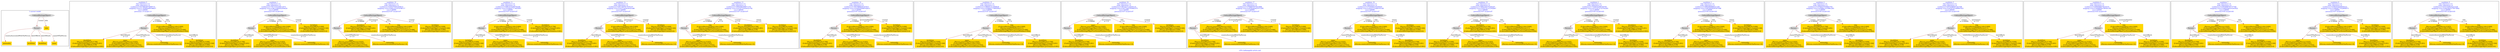digraph n0 {
fontcolor="blue"
remincross="true"
label="s18-s-indianapolis-artists.xml"
subgraph cluster_0 {
label="1-correct model"
n2[style="filled",color="white",fillcolor="lightgray",label="CulturalHeritageObject1"];
n3[style="filled",color="white",fillcolor="lightgray",label="Person1"];
n4[shape="plaintext",style="filled",fillcolor="gold",label="title"];
n5[shape="plaintext",style="filled",fillcolor="gold",label="nationality"];
n6[shape="plaintext",style="filled",fillcolor="gold",label="birthDate"];
n7[shape="plaintext",style="filled",fillcolor="gold",label="deathDate"];
n8[shape="plaintext",style="filled",fillcolor="gold",label="name"];
}
subgraph cluster_1 {
label="candidate 0\nlink coherence:1.0\nnode coherence:1.0\nconfidence:0.8179834975899715\nmapping score:0.705994499196657\ncost:5.99999\n-precision:1.0-recall:1.0"
n10[style="filled",color="white",fillcolor="lightgray",label="CulturalHeritageObject1"];
n11[style="filled",color="white",fillcolor="lightgray",label="Person1"];
n12[shape="plaintext",style="filled",fillcolor="gold",label="title\n[CulturalHeritageObject,title,0.849]\n[Person,nameOfThePerson,0.1]\n[CulturalHeritageObject,provenance,0.046]\n[CulturalHeritageObject,accessionNumber,0.004]"];
n13[shape="plaintext",style="filled",fillcolor="gold",label="deathDate\n[Person,dateOfDeath,0.708]\n[CulturalHeritageObject,created,0.201]\n[Person,dateOfBirth,0.09]\n[CulturalHeritageObject,provenance,0.001]"];
n14[shape="plaintext",style="filled",fillcolor="gold",label="name\n[Person,nameOfThePerson,0.925]\n[CulturalHeritageObject,title,0.041]\n[CulturalHeritageObject,provenance,0.032]\n[CulturalHeritageObject,accessionNumber,0.001]"];
n15[shape="plaintext",style="filled",fillcolor="gold",label="nationality\n[Person,countryAssociatedWithThePerson,1.0]"];
n16[shape="plaintext",style="filled",fillcolor="gold",label="birthDate\n[Person,dateOfBirth,0.608]\n[CulturalHeritageObject,created,0.326]\n[Person,dateOfDeath,0.066]\n[CulturalHeritageObject,extent,0.0]"];
}
subgraph cluster_2 {
label="candidate 1\nlink coherence:1.0\nnode coherence:1.0\nconfidence:0.7617153326612073\nmapping score:0.6872384442204024\ncost:5.99999\n-precision:0.83-recall:0.83"
n18[style="filled",color="white",fillcolor="lightgray",label="CulturalHeritageObject1"];
n19[style="filled",color="white",fillcolor="lightgray",label="Person1"];
n20[shape="plaintext",style="filled",fillcolor="gold",label="title\n[CulturalHeritageObject,title,0.849]\n[Person,nameOfThePerson,0.1]\n[CulturalHeritageObject,provenance,0.046]\n[CulturalHeritageObject,accessionNumber,0.004]"];
n21[shape="plaintext",style="filled",fillcolor="gold",label="deathDate\n[Person,dateOfDeath,0.708]\n[CulturalHeritageObject,created,0.201]\n[Person,dateOfBirth,0.09]\n[CulturalHeritageObject,provenance,0.001]"];
n22[shape="plaintext",style="filled",fillcolor="gold",label="birthDate\n[Person,dateOfBirth,0.608]\n[CulturalHeritageObject,created,0.326]\n[Person,dateOfDeath,0.066]\n[CulturalHeritageObject,extent,0.0]"];
n23[shape="plaintext",style="filled",fillcolor="gold",label="name\n[Person,nameOfThePerson,0.925]\n[CulturalHeritageObject,title,0.041]\n[CulturalHeritageObject,provenance,0.032]\n[CulturalHeritageObject,accessionNumber,0.001]"];
n24[shape="plaintext",style="filled",fillcolor="gold",label="nationality\n[Person,countryAssociatedWithThePerson,1.0]"];
}
subgraph cluster_3 {
label="candidate 10\nlink coherence:1.0\nnode coherence:1.0\nconfidence:0.620375591059615\nmapping score:0.6401251970198717\ncost:5.99999\n-precision:0.67-recall:0.67"
n26[style="filled",color="white",fillcolor="lightgray",label="CulturalHeritageObject1"];
n27[style="filled",color="white",fillcolor="lightgray",label="Person1"];
n28[shape="plaintext",style="filled",fillcolor="gold",label="deathDate\n[Person,dateOfDeath,0.708]\n[CulturalHeritageObject,created,0.201]\n[Person,dateOfBirth,0.09]\n[CulturalHeritageObject,provenance,0.001]"];
n29[shape="plaintext",style="filled",fillcolor="gold",label="title\n[CulturalHeritageObject,title,0.849]\n[Person,nameOfThePerson,0.1]\n[CulturalHeritageObject,provenance,0.046]\n[CulturalHeritageObject,accessionNumber,0.004]"];
n30[shape="plaintext",style="filled",fillcolor="gold",label="birthDate\n[Person,dateOfBirth,0.608]\n[CulturalHeritageObject,created,0.326]\n[Person,dateOfDeath,0.066]\n[CulturalHeritageObject,extent,0.0]"];
n31[shape="plaintext",style="filled",fillcolor="gold",label="name\n[Person,nameOfThePerson,0.925]\n[CulturalHeritageObject,title,0.041]\n[CulturalHeritageObject,provenance,0.032]\n[CulturalHeritageObject,accessionNumber,0.001]"];
n32[shape="plaintext",style="filled",fillcolor="gold",label="nationality\n[Person,countryAssociatedWithThePerson,1.0]"];
}
subgraph cluster_4 {
label="candidate 11\nlink coherence:1.0\nnode coherence:1.0\nconfidence:0.6081415208750208\nmapping score:0.636047173625007\ncost:5.99999\n-precision:0.67-recall:0.67"
n34[style="filled",color="white",fillcolor="lightgray",label="CulturalHeritageObject1"];
n35[style="filled",color="white",fillcolor="lightgray",label="Person1"];
n36[shape="plaintext",style="filled",fillcolor="gold",label="title\n[CulturalHeritageObject,title,0.849]\n[Person,nameOfThePerson,0.1]\n[CulturalHeritageObject,provenance,0.046]\n[CulturalHeritageObject,accessionNumber,0.004]"];
n37[shape="plaintext",style="filled",fillcolor="gold",label="birthDate\n[Person,dateOfBirth,0.608]\n[CulturalHeritageObject,created,0.326]\n[Person,dateOfDeath,0.066]\n[CulturalHeritageObject,extent,0.0]"];
n38[shape="plaintext",style="filled",fillcolor="gold",label="deathDate\n[Person,dateOfDeath,0.708]\n[CulturalHeritageObject,created,0.201]\n[Person,dateOfBirth,0.09]\n[CulturalHeritageObject,provenance,0.001]"];
n39[shape="plaintext",style="filled",fillcolor="gold",label="name\n[Person,nameOfThePerson,0.925]\n[CulturalHeritageObject,title,0.041]\n[CulturalHeritageObject,provenance,0.032]\n[CulturalHeritageObject,accessionNumber,0.001]"];
n40[shape="plaintext",style="filled",fillcolor="gold",label="nationality\n[Person,countryAssociatedWithThePerson,1.0]"];
}
subgraph cluster_5 {
label="candidate 12\nlink coherence:1.0\nnode coherence:1.0\nconfidence:0.6011607917976157\nmapping score:0.6337202639325386\ncost:5.99999\n-precision:0.67-recall:0.67"
n42[style="filled",color="white",fillcolor="lightgray",label="CulturalHeritageObject1"];
n43[style="filled",color="white",fillcolor="lightgray",label="Person1"];
n44[shape="plaintext",style="filled",fillcolor="gold",label="title\n[CulturalHeritageObject,title,0.849]\n[Person,nameOfThePerson,0.1]\n[CulturalHeritageObject,provenance,0.046]\n[CulturalHeritageObject,accessionNumber,0.004]"];
n45[shape="plaintext",style="filled",fillcolor="gold",label="deathDate\n[Person,dateOfDeath,0.708]\n[CulturalHeritageObject,created,0.201]\n[Person,dateOfBirth,0.09]\n[CulturalHeritageObject,provenance,0.001]"];
n46[shape="plaintext",style="filled",fillcolor="gold",label="birthDate\n[Person,dateOfBirth,0.608]\n[CulturalHeritageObject,created,0.326]\n[Person,dateOfDeath,0.066]\n[CulturalHeritageObject,extent,0.0]"];
n47[shape="plaintext",style="filled",fillcolor="gold",label="name\n[Person,nameOfThePerson,0.925]\n[CulturalHeritageObject,title,0.041]\n[CulturalHeritageObject,provenance,0.032]\n[CulturalHeritageObject,accessionNumber,0.001]"];
n48[shape="plaintext",style="filled",fillcolor="gold",label="nationality\n[Person,countryAssociatedWithThePerson,1.0]"];
}
subgraph cluster_6 {
label="candidate 13\nlink coherence:1.0\nnode coherence:1.0\nconfidence:0.5950266308971374\nmapping score:0.6316755436323792\ncost:5.99999\n-precision:0.67-recall:0.67"
n50[style="filled",color="white",fillcolor="lightgray",label="CulturalHeritageObject1"];
n51[style="filled",color="white",fillcolor="lightgray",label="Person1"];
n52[shape="plaintext",style="filled",fillcolor="gold",label="title\n[CulturalHeritageObject,title,0.849]\n[Person,nameOfThePerson,0.1]\n[CulturalHeritageObject,provenance,0.046]\n[CulturalHeritageObject,accessionNumber,0.004]"];
n53[shape="plaintext",style="filled",fillcolor="gold",label="deathDate\n[Person,dateOfDeath,0.708]\n[CulturalHeritageObject,created,0.201]\n[Person,dateOfBirth,0.09]\n[CulturalHeritageObject,provenance,0.001]"];
n54[shape="plaintext",style="filled",fillcolor="gold",label="name\n[Person,nameOfThePerson,0.925]\n[CulturalHeritageObject,title,0.041]\n[CulturalHeritageObject,provenance,0.032]\n[CulturalHeritageObject,accessionNumber,0.001]"];
n55[shape="plaintext",style="filled",fillcolor="gold",label="birthDate\n[Person,dateOfBirth,0.608]\n[CulturalHeritageObject,created,0.326]\n[Person,dateOfDeath,0.066]\n[CulturalHeritageObject,extent,0.0]"];
n56[shape="plaintext",style="filled",fillcolor="gold",label="nationality\n[Person,countryAssociatedWithThePerson,1.0]"];
}
subgraph cluster_7 {
label="candidate 14\nlink coherence:1.0\nnode coherence:1.0\nconfidence:0.5927886826347833\nmapping score:0.6309295608782611\ncost:5.99999\n-precision:0.67-recall:0.67"
n58[style="filled",color="white",fillcolor="lightgray",label="CulturalHeritageObject1"];
n59[style="filled",color="white",fillcolor="lightgray",label="Person1"];
n60[shape="plaintext",style="filled",fillcolor="gold",label="title\n[CulturalHeritageObject,title,0.849]\n[Person,nameOfThePerson,0.1]\n[CulturalHeritageObject,provenance,0.046]\n[CulturalHeritageObject,accessionNumber,0.004]"];
n61[shape="plaintext",style="filled",fillcolor="gold",label="deathDate\n[Person,dateOfDeath,0.708]\n[CulturalHeritageObject,created,0.201]\n[Person,dateOfBirth,0.09]\n[CulturalHeritageObject,provenance,0.001]"];
n62[shape="plaintext",style="filled",fillcolor="gold",label="birthDate\n[Person,dateOfBirth,0.608]\n[CulturalHeritageObject,created,0.326]\n[Person,dateOfDeath,0.066]\n[CulturalHeritageObject,extent,0.0]"];
n63[shape="plaintext",style="filled",fillcolor="gold",label="name\n[Person,nameOfThePerson,0.925]\n[CulturalHeritageObject,title,0.041]\n[CulturalHeritageObject,provenance,0.032]\n[CulturalHeritageObject,accessionNumber,0.001]"];
n64[shape="plaintext",style="filled",fillcolor="gold",label="nationality\n[Person,countryAssociatedWithThePerson,1.0]"];
}
subgraph cluster_8 {
label="candidate 15\nlink coherence:1.0\nnode coherence:1.0\nconfidence:0.586051311808828\nmapping score:0.6286837706029427\ncost:5.99999\n-precision:0.67-recall:0.67"
n66[style="filled",color="white",fillcolor="lightgray",label="CulturalHeritageObject1"];
n67[style="filled",color="white",fillcolor="lightgray",label="Person1"];
n68[shape="plaintext",style="filled",fillcolor="gold",label="title\n[CulturalHeritageObject,title,0.849]\n[Person,nameOfThePerson,0.1]\n[CulturalHeritageObject,provenance,0.046]\n[CulturalHeritageObject,accessionNumber,0.004]"];
n69[shape="plaintext",style="filled",fillcolor="gold",label="birthDate\n[Person,dateOfBirth,0.608]\n[CulturalHeritageObject,created,0.326]\n[Person,dateOfDeath,0.066]\n[CulturalHeritageObject,extent,0.0]"];
n70[shape="plaintext",style="filled",fillcolor="gold",label="name\n[Person,nameOfThePerson,0.925]\n[CulturalHeritageObject,title,0.041]\n[CulturalHeritageObject,provenance,0.032]\n[CulturalHeritageObject,accessionNumber,0.001]"];
n71[shape="plaintext",style="filled",fillcolor="gold",label="nationality\n[Person,countryAssociatedWithThePerson,1.0]"];
n72[shape="plaintext",style="filled",fillcolor="gold",label="deathDate\n[Person,dateOfDeath,0.708]\n[CulturalHeritageObject,created,0.201]\n[Person,dateOfBirth,0.09]\n[CulturalHeritageObject,provenance,0.001]"];
}
subgraph cluster_9 {
label="candidate 16\nlink coherence:1.0\nnode coherence:1.0\nconfidence:0.5831017116450125\nmapping score:0.6277005705483375\ncost:5.99999\n-precision:0.67-recall:0.67"
n74[style="filled",color="white",fillcolor="lightgray",label="CulturalHeritageObject1"];
n75[style="filled",color="white",fillcolor="lightgray",label="Person1"];
n76[shape="plaintext",style="filled",fillcolor="gold",label="name\n[Person,nameOfThePerson,0.925]\n[CulturalHeritageObject,title,0.041]\n[CulturalHeritageObject,provenance,0.032]\n[CulturalHeritageObject,accessionNumber,0.001]"];
n77[shape="plaintext",style="filled",fillcolor="gold",label="title\n[CulturalHeritageObject,title,0.849]\n[Person,nameOfThePerson,0.1]\n[CulturalHeritageObject,provenance,0.046]\n[CulturalHeritageObject,accessionNumber,0.004]"];
n78[shape="plaintext",style="filled",fillcolor="gold",label="deathDate\n[Person,dateOfDeath,0.708]\n[CulturalHeritageObject,created,0.201]\n[Person,dateOfBirth,0.09]\n[CulturalHeritageObject,provenance,0.001]"];
n79[shape="plaintext",style="filled",fillcolor="gold",label="birthDate\n[Person,dateOfBirth,0.608]\n[CulturalHeritageObject,created,0.326]\n[Person,dateOfDeath,0.066]\n[CulturalHeritageObject,extent,0.0]"];
n80[shape="plaintext",style="filled",fillcolor="gold",label="nationality\n[Person,countryAssociatedWithThePerson,1.0]"];
}
subgraph cluster_10 {
label="candidate 17\nlink coherence:1.0\nnode coherence:1.0\nconfidence:0.5768847875933886\nmapping score:0.6256282625311295\ncost:5.99999\n-precision:0.67-recall:0.67"
n82[style="filled",color="white",fillcolor="lightgray",label="CulturalHeritageObject1"];
n83[style="filled",color="white",fillcolor="lightgray",label="Person1"];
n84[shape="plaintext",style="filled",fillcolor="gold",label="name\n[Person,nameOfThePerson,0.925]\n[CulturalHeritageObject,title,0.041]\n[CulturalHeritageObject,provenance,0.032]\n[CulturalHeritageObject,accessionNumber,0.001]"];
n85[shape="plaintext",style="filled",fillcolor="gold",label="title\n[CulturalHeritageObject,title,0.849]\n[Person,nameOfThePerson,0.1]\n[CulturalHeritageObject,provenance,0.046]\n[CulturalHeritageObject,accessionNumber,0.004]"];
n86[shape="plaintext",style="filled",fillcolor="gold",label="deathDate\n[Person,dateOfDeath,0.708]\n[CulturalHeritageObject,created,0.201]\n[Person,dateOfBirth,0.09]\n[CulturalHeritageObject,provenance,0.001]"];
n87[shape="plaintext",style="filled",fillcolor="gold",label="birthDate\n[Person,dateOfBirth,0.608]\n[CulturalHeritageObject,created,0.326]\n[Person,dateOfDeath,0.066]\n[CulturalHeritageObject,extent,0.0]"];
n88[shape="plaintext",style="filled",fillcolor="gold",label="nationality\n[Person,countryAssociatedWithThePerson,1.0]"];
}
subgraph cluster_11 {
label="candidate 18\nlink coherence:1.0\nnode coherence:1.0\nconfidence:0.5729364218309445\nmapping score:0.6243121406103148\ncost:5.99999\n-precision:0.67-recall:0.67"
n90[style="filled",color="white",fillcolor="lightgray",label="CulturalHeritageObject1"];
n91[style="filled",color="white",fillcolor="lightgray",label="Person1"];
n92[shape="plaintext",style="filled",fillcolor="gold",label="title\n[CulturalHeritageObject,title,0.849]\n[Person,nameOfThePerson,0.1]\n[CulturalHeritageObject,provenance,0.046]\n[CulturalHeritageObject,accessionNumber,0.004]"];
n93[shape="plaintext",style="filled",fillcolor="gold",label="name\n[Person,nameOfThePerson,0.925]\n[CulturalHeritageObject,title,0.041]\n[CulturalHeritageObject,provenance,0.032]\n[CulturalHeritageObject,accessionNumber,0.001]"];
n94[shape="plaintext",style="filled",fillcolor="gold",label="birthDate\n[Person,dateOfBirth,0.608]\n[CulturalHeritageObject,created,0.326]\n[Person,dateOfDeath,0.066]\n[CulturalHeritageObject,extent,0.0]"];
n95[shape="plaintext",style="filled",fillcolor="gold",label="nationality\n[Person,countryAssociatedWithThePerson,1.0]"];
n96[shape="plaintext",style="filled",fillcolor="gold",label="deathDate\n[Person,dateOfDeath,0.708]\n[CulturalHeritageObject,created,0.201]\n[Person,dateOfBirth,0.09]\n[CulturalHeritageObject,provenance,0.001]"];
}
subgraph cluster_12 {
label="candidate 19\nlink coherence:1.0\nnode coherence:1.0\nconfidence:0.5682236370284207\nmapping score:0.622741212342807\ncost:5.99999\n-precision:0.67-recall:0.67"
n98[style="filled",color="white",fillcolor="lightgray",label="CulturalHeritageObject1"];
n99[style="filled",color="white",fillcolor="lightgray",label="Person1"];
n100[shape="plaintext",style="filled",fillcolor="gold",label="deathDate\n[Person,dateOfDeath,0.708]\n[CulturalHeritageObject,created,0.201]\n[Person,dateOfBirth,0.09]\n[CulturalHeritageObject,provenance,0.001]"];
n101[shape="plaintext",style="filled",fillcolor="gold",label="title\n[CulturalHeritageObject,title,0.849]\n[Person,nameOfThePerson,0.1]\n[CulturalHeritageObject,provenance,0.046]\n[CulturalHeritageObject,accessionNumber,0.004]"];
n102[shape="plaintext",style="filled",fillcolor="gold",label="birthDate\n[Person,dateOfBirth,0.608]\n[CulturalHeritageObject,created,0.326]\n[Person,dateOfDeath,0.066]\n[CulturalHeritageObject,extent,0.0]"];
n103[shape="plaintext",style="filled",fillcolor="gold",label="name\n[Person,nameOfThePerson,0.925]\n[CulturalHeritageObject,title,0.041]\n[CulturalHeritageObject,provenance,0.032]\n[CulturalHeritageObject,accessionNumber,0.001]"];
n104[shape="plaintext",style="filled",fillcolor="gold",label="nationality\n[Person,countryAssociatedWithThePerson,1.0]"];
}
subgraph cluster_13 {
label="candidate 2\nlink coherence:1.0\nnode coherence:1.0\nconfidence:0.7165616398349794\nmapping score:0.6721872132783265\ncost:5.99999\n-precision:0.83-recall:0.83"
n106[style="filled",color="white",fillcolor="lightgray",label="CulturalHeritageObject1"];
n107[style="filled",color="white",fillcolor="lightgray",label="Person1"];
n108[shape="plaintext",style="filled",fillcolor="gold",label="title\n[CulturalHeritageObject,title,0.849]\n[Person,nameOfThePerson,0.1]\n[CulturalHeritageObject,provenance,0.046]\n[CulturalHeritageObject,accessionNumber,0.004]"];
n109[shape="plaintext",style="filled",fillcolor="gold",label="deathDate\n[Person,dateOfDeath,0.708]\n[CulturalHeritageObject,created,0.201]\n[Person,dateOfBirth,0.09]\n[CulturalHeritageObject,provenance,0.001]"];
n110[shape="plaintext",style="filled",fillcolor="gold",label="name\n[Person,nameOfThePerson,0.925]\n[CulturalHeritageObject,title,0.041]\n[CulturalHeritageObject,provenance,0.032]\n[CulturalHeritageObject,accessionNumber,0.001]"];
n111[shape="plaintext",style="filled",fillcolor="gold",label="nationality\n[Person,countryAssociatedWithThePerson,1.0]"];
n112[shape="plaintext",style="filled",fillcolor="gold",label="birthDate\n[Person,dateOfBirth,0.608]\n[CulturalHeritageObject,created,0.326]\n[Person,dateOfDeath,0.066]\n[CulturalHeritageObject,extent,0.0]"];
}
subgraph cluster_14 {
label="candidate 3\nlink coherence:1.0\nnode coherence:1.0\nconfidence:0.6964484886521294\nmapping score:0.6654828295507098\ncost:5.99999\n-precision:0.83-recall:0.83"
n114[style="filled",color="white",fillcolor="lightgray",label="CulturalHeritageObject1"];
n115[style="filled",color="white",fillcolor="lightgray",label="Person1"];
n116[shape="plaintext",style="filled",fillcolor="gold",label="title\n[CulturalHeritageObject,title,0.849]\n[Person,nameOfThePerson,0.1]\n[CulturalHeritageObject,provenance,0.046]\n[CulturalHeritageObject,accessionNumber,0.004]"];
n117[shape="plaintext",style="filled",fillcolor="gold",label="deathDate\n[Person,dateOfDeath,0.708]\n[CulturalHeritageObject,created,0.201]\n[Person,dateOfBirth,0.09]\n[CulturalHeritageObject,provenance,0.001]"];
n118[shape="plaintext",style="filled",fillcolor="gold",label="name\n[Person,nameOfThePerson,0.925]\n[CulturalHeritageObject,title,0.041]\n[CulturalHeritageObject,provenance,0.032]\n[CulturalHeritageObject,accessionNumber,0.001]"];
n119[shape="plaintext",style="filled",fillcolor="gold",label="birthDate\n[Person,dateOfBirth,0.608]\n[CulturalHeritageObject,created,0.326]\n[Person,dateOfDeath,0.066]\n[CulturalHeritageObject,extent,0.0]"];
n120[shape="plaintext",style="filled",fillcolor="gold",label="nationality\n[Person,countryAssociatedWithThePerson,1.0]"];
}
subgraph cluster_15 {
label="candidate 4\nlink coherence:1.0\nnode coherence:1.0\nconfidence:0.6766437559883792\nmapping score:0.6588812519961265\ncost:5.99999\n-precision:0.83-recall:0.83"
n122[style="filled",color="white",fillcolor="lightgray",label="CulturalHeritageObject1"];
n123[style="filled",color="white",fillcolor="lightgray",label="Person1"];
n124[shape="plaintext",style="filled",fillcolor="gold",label="deathDate\n[Person,dateOfDeath,0.708]\n[CulturalHeritageObject,created,0.201]\n[Person,dateOfBirth,0.09]\n[CulturalHeritageObject,provenance,0.001]"];
n125[shape="plaintext",style="filled",fillcolor="gold",label="title\n[CulturalHeritageObject,title,0.849]\n[Person,nameOfThePerson,0.1]\n[CulturalHeritageObject,provenance,0.046]\n[CulturalHeritageObject,accessionNumber,0.004]"];
n126[shape="plaintext",style="filled",fillcolor="gold",label="name\n[Person,nameOfThePerson,0.925]\n[CulturalHeritageObject,title,0.041]\n[CulturalHeritageObject,provenance,0.032]\n[CulturalHeritageObject,accessionNumber,0.001]"];
n127[shape="plaintext",style="filled",fillcolor="gold",label="nationality\n[Person,countryAssociatedWithThePerson,1.0]"];
n128[shape="plaintext",style="filled",fillcolor="gold",label="birthDate\n[Person,dateOfBirth,0.608]\n[CulturalHeritageObject,created,0.326]\n[Person,dateOfDeath,0.066]\n[CulturalHeritageObject,extent,0.0]"];
}
subgraph cluster_16 {
label="candidate 5\nlink coherence:1.0\nnode coherence:1.0\nconfidence:0.6574289567263799\nmapping score:0.6524763189087933\ncost:5.99999\n-precision:0.83-recall:0.83"
n130[style="filled",color="white",fillcolor="lightgray",label="CulturalHeritageObject1"];
n131[style="filled",color="white",fillcolor="lightgray",label="Person1"];
n132[shape="plaintext",style="filled",fillcolor="gold",label="title\n[CulturalHeritageObject,title,0.849]\n[Person,nameOfThePerson,0.1]\n[CulturalHeritageObject,provenance,0.046]\n[CulturalHeritageObject,accessionNumber,0.004]"];
n133[shape="plaintext",style="filled",fillcolor="gold",label="deathDate\n[Person,dateOfDeath,0.708]\n[CulturalHeritageObject,created,0.201]\n[Person,dateOfBirth,0.09]\n[CulturalHeritageObject,provenance,0.001]"];
n134[shape="plaintext",style="filled",fillcolor="gold",label="name\n[Person,nameOfThePerson,0.925]\n[CulturalHeritageObject,title,0.041]\n[CulturalHeritageObject,provenance,0.032]\n[CulturalHeritageObject,accessionNumber,0.001]"];
n135[shape="plaintext",style="filled",fillcolor="gold",label="nationality\n[Person,countryAssociatedWithThePerson,1.0]"];
n136[shape="plaintext",style="filled",fillcolor="gold",label="birthDate\n[Person,dateOfBirth,0.608]\n[CulturalHeritageObject,created,0.326]\n[Person,dateOfDeath,0.066]\n[CulturalHeritageObject,extent,0.0]"];
}
subgraph cluster_17 {
label="candidate 6\nlink coherence:1.0\nnode coherence:1.0\nconfidence:0.6490568475635474\nmapping score:0.6496856158545158\ncost:5.99999\n-precision:0.83-recall:0.83"
n138[style="filled",color="white",fillcolor="lightgray",label="CulturalHeritageObject1"];
n139[style="filled",color="white",fillcolor="lightgray",label="Person1"];
n140[shape="plaintext",style="filled",fillcolor="gold",label="title\n[CulturalHeritageObject,title,0.849]\n[Person,nameOfThePerson,0.1]\n[CulturalHeritageObject,provenance,0.046]\n[CulturalHeritageObject,accessionNumber,0.004]"];
n141[shape="plaintext",style="filled",fillcolor="gold",label="deathDate\n[Person,dateOfDeath,0.708]\n[CulturalHeritageObject,created,0.201]\n[Person,dateOfBirth,0.09]\n[CulturalHeritageObject,provenance,0.001]"];
n142[shape="plaintext",style="filled",fillcolor="gold",label="name\n[Person,nameOfThePerson,0.925]\n[CulturalHeritageObject,title,0.041]\n[CulturalHeritageObject,provenance,0.032]\n[CulturalHeritageObject,accessionNumber,0.001]"];
n143[shape="plaintext",style="filled",fillcolor="gold",label="nationality\n[Person,countryAssociatedWithThePerson,1.0]"];
n144[shape="plaintext",style="filled",fillcolor="gold",label="birthDate\n[Person,dateOfBirth,0.608]\n[CulturalHeritageObject,created,0.326]\n[Person,dateOfDeath,0.066]\n[CulturalHeritageObject,extent,0.0]"];
}
subgraph cluster_18 {
label="candidate 7\nlink coherence:1.0\nnode coherence:1.0\nconfidence:0.6393698765737766\nmapping score:0.6464566255245922\ncost:5.99999\n-precision:0.83-recall:0.83"
n146[style="filled",color="white",fillcolor="lightgray",label="CulturalHeritageObject1"];
n147[style="filled",color="white",fillcolor="lightgray",label="Person1"];
n148[shape="plaintext",style="filled",fillcolor="gold",label="name\n[Person,nameOfThePerson,0.925]\n[CulturalHeritageObject,title,0.041]\n[CulturalHeritageObject,provenance,0.032]\n[CulturalHeritageObject,accessionNumber,0.001]"];
n149[shape="plaintext",style="filled",fillcolor="gold",label="title\n[CulturalHeritageObject,title,0.849]\n[Person,nameOfThePerson,0.1]\n[CulturalHeritageObject,provenance,0.046]\n[CulturalHeritageObject,accessionNumber,0.004]"];
n150[shape="plaintext",style="filled",fillcolor="gold",label="deathDate\n[Person,dateOfDeath,0.708]\n[CulturalHeritageObject,created,0.201]\n[Person,dateOfBirth,0.09]\n[CulturalHeritageObject,provenance,0.001]"];
n151[shape="plaintext",style="filled",fillcolor="gold",label="nationality\n[Person,countryAssociatedWithThePerson,1.0]"];
n152[shape="plaintext",style="filled",fillcolor="gold",label="birthDate\n[Person,dateOfBirth,0.608]\n[CulturalHeritageObject,created,0.326]\n[Person,dateOfDeath,0.066]\n[CulturalHeritageObject,extent,0.0]"];
}
subgraph cluster_19 {
label="candidate 8\nlink coherence:1.0\nnode coherence:1.0\nconfidence:0.6382032658400222\nmapping score:0.6460677552800075\ncost:5.99999\n-precision:0.67-recall:0.67"
n154[style="filled",color="white",fillcolor="lightgray",label="CulturalHeritageObject1"];
n155[style="filled",color="white",fillcolor="lightgray",label="Person1"];
n156[shape="plaintext",style="filled",fillcolor="gold",label="title\n[CulturalHeritageObject,title,0.849]\n[Person,nameOfThePerson,0.1]\n[CulturalHeritageObject,provenance,0.046]\n[CulturalHeritageObject,accessionNumber,0.004]"];
n157[shape="plaintext",style="filled",fillcolor="gold",label="birthDate\n[Person,dateOfBirth,0.608]\n[CulturalHeritageObject,created,0.326]\n[Person,dateOfDeath,0.066]\n[CulturalHeritageObject,extent,0.0]"];
n158[shape="plaintext",style="filled",fillcolor="gold",label="name\n[Person,nameOfThePerson,0.925]\n[CulturalHeritageObject,title,0.041]\n[CulturalHeritageObject,provenance,0.032]\n[CulturalHeritageObject,accessionNumber,0.001]"];
n159[shape="plaintext",style="filled",fillcolor="gold",label="nationality\n[Person,countryAssociatedWithThePerson,1.0]"];
n160[shape="plaintext",style="filled",fillcolor="gold",label="deathDate\n[Person,dateOfDeath,0.708]\n[CulturalHeritageObject,created,0.201]\n[Person,dateOfBirth,0.09]\n[CulturalHeritageObject,provenance,0.001]"];
}
subgraph cluster_20 {
label="candidate 9\nlink coherence:1.0\nnode coherence:1.0\nconfidence:0.6331529525221528\nmapping score:0.6443843175073842\ncost:5.99999\n-precision:0.83-recall:0.83"
n162[style="filled",color="white",fillcolor="lightgray",label="CulturalHeritageObject1"];
n163[style="filled",color="white",fillcolor="lightgray",label="Person1"];
n164[shape="plaintext",style="filled",fillcolor="gold",label="name\n[Person,nameOfThePerson,0.925]\n[CulturalHeritageObject,title,0.041]\n[CulturalHeritageObject,provenance,0.032]\n[CulturalHeritageObject,accessionNumber,0.001]"];
n165[shape="plaintext",style="filled",fillcolor="gold",label="title\n[CulturalHeritageObject,title,0.849]\n[Person,nameOfThePerson,0.1]\n[CulturalHeritageObject,provenance,0.046]\n[CulturalHeritageObject,accessionNumber,0.004]"];
n166[shape="plaintext",style="filled",fillcolor="gold",label="deathDate\n[Person,dateOfDeath,0.708]\n[CulturalHeritageObject,created,0.201]\n[Person,dateOfBirth,0.09]\n[CulturalHeritageObject,provenance,0.001]"];
n167[shape="plaintext",style="filled",fillcolor="gold",label="nationality\n[Person,countryAssociatedWithThePerson,1.0]"];
n168[shape="plaintext",style="filled",fillcolor="gold",label="birthDate\n[Person,dateOfBirth,0.608]\n[CulturalHeritageObject,created,0.326]\n[Person,dateOfDeath,0.066]\n[CulturalHeritageObject,extent,0.0]"];
}
n2 -> n3[color="brown",fontcolor="black",label="creator"]
n2 -> n4[color="brown",fontcolor="black",label="title"]
n3 -> n5[color="brown",fontcolor="black",label="countryAssociatedWithThePerson"]
n3 -> n6[color="brown",fontcolor="black",label="dateOfBirth"]
n3 -> n7[color="brown",fontcolor="black",label="dateOfDeath"]
n3 -> n8[color="brown",fontcolor="black",label="nameOfThePerson"]
n10 -> n11[color="brown",fontcolor="black",label="creator\nw=0.99999"]
n10 -> n12[color="brown",fontcolor="black",label="title\nw=1.0"]
n11 -> n13[color="brown",fontcolor="black",label="dateOfDeath\nw=1.0"]
n11 -> n14[color="brown",fontcolor="black",label="nameOfThePerson\nw=1.0"]
n11 -> n15[color="brown",fontcolor="black",label="countryAssociatedWithThePerson\nw=1.0"]
n11 -> n16[color="brown",fontcolor="black",label="dateOfBirth\nw=1.0"]
n18 -> n19[color="brown",fontcolor="black",label="creator\nw=0.99999"]
n18 -> n20[color="brown",fontcolor="black",label="title\nw=1.0"]
n19 -> n21[color="brown",fontcolor="black",label="dateOfDeath\nw=1.0"]
n18 -> n22[color="brown",fontcolor="black",label="created\nw=1.0"]
n19 -> n23[color="brown",fontcolor="black",label="nameOfThePerson\nw=1.0"]
n19 -> n24[color="brown",fontcolor="black",label="countryAssociatedWithThePerson\nw=1.0"]
n26 -> n27[color="brown",fontcolor="black",label="creator\nw=0.99999"]
n26 -> n28[color="brown",fontcolor="black",label="provenance\nw=1.0"]
n26 -> n29[color="brown",fontcolor="black",label="title\nw=1.0"]
n26 -> n30[color="brown",fontcolor="black",label="created\nw=1.0"]
n27 -> n31[color="brown",fontcolor="black",label="nameOfThePerson\nw=1.0"]
n27 -> n32[color="brown",fontcolor="black",label="countryAssociatedWithThePerson\nw=1.0"]
n34 -> n35[color="brown",fontcolor="black",label="creator\nw=0.99999"]
n34 -> n36[color="brown",fontcolor="black",label="title\nw=1.0"]
n35 -> n37[color="brown",fontcolor="black",label="dateOfDeath\nw=1.0"]
n34 -> n38[color="brown",fontcolor="black",label="created\nw=1.0"]
n35 -> n39[color="brown",fontcolor="black",label="nameOfThePerson\nw=1.0"]
n35 -> n40[color="brown",fontcolor="black",label="countryAssociatedWithThePerson\nw=1.0"]
n42 -> n43[color="brown",fontcolor="black",label="creator\nw=0.99999"]
n42 -> n44[color="brown",fontcolor="black",label="provenance\nw=1.0"]
n43 -> n45[color="brown",fontcolor="black",label="dateOfDeath\nw=1.0"]
n42 -> n46[color="brown",fontcolor="black",label="created\nw=1.0"]
n43 -> n47[color="brown",fontcolor="black",label="nameOfThePerson\nw=1.0"]
n43 -> n48[color="brown",fontcolor="black",label="countryAssociatedWithThePerson\nw=1.0"]
n50 -> n51[color="brown",fontcolor="black",label="creator\nw=0.99999"]
n50 -> n52[color="brown",fontcolor="black",label="title\nw=1.0"]
n50 -> n53[color="brown",fontcolor="black",label="created\nw=1.0"]
n51 -> n54[color="brown",fontcolor="black",label="nameOfThePerson\nw=1.0"]
n50 -> n55[color="brown",fontcolor="black",label="extent\nw=1.0"]
n51 -> n56[color="brown",fontcolor="black",label="countryAssociatedWithThePerson\nw=1.0"]
n58 -> n59[color="brown",fontcolor="black",label="creator\nw=0.99999"]
n58 -> n60[color="brown",fontcolor="black",label="accessionNumber\nw=1.0"]
n59 -> n61[color="brown",fontcolor="black",label="dateOfDeath\nw=1.0"]
n58 -> n62[color="brown",fontcolor="black",label="created\nw=1.0"]
n59 -> n63[color="brown",fontcolor="black",label="nameOfThePerson\nw=1.0"]
n59 -> n64[color="brown",fontcolor="black",label="countryAssociatedWithThePerson\nw=1.0"]
n66 -> n67[color="brown",fontcolor="black",label="creator\nw=0.99999"]
n66 -> n68[color="brown",fontcolor="black",label="title\nw=1.0"]
n67 -> n69[color="brown",fontcolor="black",label="dateOfDeath\nw=1.0"]
n67 -> n70[color="brown",fontcolor="black",label="nameOfThePerson\nw=1.0"]
n67 -> n71[color="brown",fontcolor="black",label="countryAssociatedWithThePerson\nw=1.0"]
n67 -> n72[color="brown",fontcolor="black",label="dateOfBirth\nw=1.0"]
n74 -> n75[color="brown",fontcolor="black",label="creator\nw=0.99999"]
n74 -> n76[color="brown",fontcolor="black",label="provenance\nw=1.0"]
n74 -> n77[color="brown",fontcolor="black",label="title\nw=1.0"]
n75 -> n78[color="brown",fontcolor="black",label="dateOfDeath\nw=1.0"]
n74 -> n79[color="brown",fontcolor="black",label="created\nw=1.0"]
n75 -> n80[color="brown",fontcolor="black",label="countryAssociatedWithThePerson\nw=1.0"]
n82 -> n83[color="brown",fontcolor="black",label="creator\nw=0.99999"]
n82 -> n84[color="brown",fontcolor="black",label="accessionNumber\nw=1.0"]
n82 -> n85[color="brown",fontcolor="black",label="title\nw=1.0"]
n83 -> n86[color="brown",fontcolor="black",label="dateOfDeath\nw=1.0"]
n82 -> n87[color="brown",fontcolor="black",label="created\nw=1.0"]
n83 -> n88[color="brown",fontcolor="black",label="countryAssociatedWithThePerson\nw=1.0"]
n90 -> n91[color="brown",fontcolor="black",label="creator\nw=0.99999"]
n90 -> n92[color="brown",fontcolor="black",label="title\nw=1.0"]
n91 -> n93[color="brown",fontcolor="black",label="nameOfThePerson\nw=1.0"]
n90 -> n94[color="brown",fontcolor="black",label="extent\nw=1.0"]
n91 -> n95[color="brown",fontcolor="black",label="countryAssociatedWithThePerson\nw=1.0"]
n91 -> n96[color="brown",fontcolor="black",label="dateOfBirth\nw=1.0"]
n98 -> n99[color="brown",fontcolor="black",label="creator\nw=0.99999"]
n98 -> n100[color="brown",fontcolor="black",label="provenance\nw=1.0"]
n98 -> n101[color="brown",fontcolor="black",label="title\nw=1.0"]
n99 -> n102[color="brown",fontcolor="black",label="dateOfDeath\nw=1.0"]
n99 -> n103[color="brown",fontcolor="black",label="nameOfThePerson\nw=1.0"]
n99 -> n104[color="brown",fontcolor="black",label="countryAssociatedWithThePerson\nw=1.0"]
n106 -> n107[color="brown",fontcolor="black",label="creator\nw=0.99999"]
n106 -> n108[color="brown",fontcolor="black",label="title\nw=1.0"]
n106 -> n109[color="brown",fontcolor="black",label="created\nw=1.0"]
n107 -> n110[color="brown",fontcolor="black",label="nameOfThePerson\nw=1.0"]
n107 -> n111[color="brown",fontcolor="black",label="countryAssociatedWithThePerson\nw=1.0"]
n107 -> n112[color="brown",fontcolor="black",label="dateOfBirth\nw=1.0"]
n114 -> n115[color="brown",fontcolor="black",label="creator\nw=0.99999"]
n114 -> n116[color="brown",fontcolor="black",label="title\nw=1.0"]
n115 -> n117[color="brown",fontcolor="black",label="dateOfDeath\nw=1.0"]
n115 -> n118[color="brown",fontcolor="black",label="nameOfThePerson\nw=1.0"]
n114 -> n119[color="brown",fontcolor="black",label="extent\nw=1.0"]
n115 -> n120[color="brown",fontcolor="black",label="countryAssociatedWithThePerson\nw=1.0"]
n122 -> n123[color="brown",fontcolor="black",label="creator\nw=0.99999"]
n122 -> n124[color="brown",fontcolor="black",label="provenance\nw=1.0"]
n122 -> n125[color="brown",fontcolor="black",label="title\nw=1.0"]
n123 -> n126[color="brown",fontcolor="black",label="nameOfThePerson\nw=1.0"]
n123 -> n127[color="brown",fontcolor="black",label="countryAssociatedWithThePerson\nw=1.0"]
n123 -> n128[color="brown",fontcolor="black",label="dateOfBirth\nw=1.0"]
n130 -> n131[color="brown",fontcolor="black",label="creator\nw=0.99999"]
n130 -> n132[color="brown",fontcolor="black",label="provenance\nw=1.0"]
n131 -> n133[color="brown",fontcolor="black",label="dateOfDeath\nw=1.0"]
n131 -> n134[color="brown",fontcolor="black",label="nameOfThePerson\nw=1.0"]
n131 -> n135[color="brown",fontcolor="black",label="countryAssociatedWithThePerson\nw=1.0"]
n131 -> n136[color="brown",fontcolor="black",label="dateOfBirth\nw=1.0"]
n138 -> n139[color="brown",fontcolor="black",label="creator\nw=0.99999"]
n138 -> n140[color="brown",fontcolor="black",label="accessionNumber\nw=1.0"]
n139 -> n141[color="brown",fontcolor="black",label="dateOfDeath\nw=1.0"]
n139 -> n142[color="brown",fontcolor="black",label="nameOfThePerson\nw=1.0"]
n139 -> n143[color="brown",fontcolor="black",label="countryAssociatedWithThePerson\nw=1.0"]
n139 -> n144[color="brown",fontcolor="black",label="dateOfBirth\nw=1.0"]
n146 -> n147[color="brown",fontcolor="black",label="creator\nw=0.99999"]
n146 -> n148[color="brown",fontcolor="black",label="provenance\nw=1.0"]
n146 -> n149[color="brown",fontcolor="black",label="title\nw=1.0"]
n147 -> n150[color="brown",fontcolor="black",label="dateOfDeath\nw=1.0"]
n147 -> n151[color="brown",fontcolor="black",label="countryAssociatedWithThePerson\nw=1.0"]
n147 -> n152[color="brown",fontcolor="black",label="dateOfBirth\nw=1.0"]
n154 -> n155[color="brown",fontcolor="black",label="creator\nw=0.99999"]
n154 -> n156[color="brown",fontcolor="black",label="title\nw=1.0"]
n154 -> n157[color="brown",fontcolor="black",label="created\nw=1.0"]
n155 -> n158[color="brown",fontcolor="black",label="nameOfThePerson\nw=1.0"]
n155 -> n159[color="brown",fontcolor="black",label="countryAssociatedWithThePerson\nw=1.0"]
n155 -> n160[color="brown",fontcolor="black",label="dateOfBirth\nw=1.0"]
n162 -> n163[color="brown",fontcolor="black",label="creator\nw=0.99999"]
n162 -> n164[color="brown",fontcolor="black",label="accessionNumber\nw=1.0"]
n162 -> n165[color="brown",fontcolor="black",label="title\nw=1.0"]
n163 -> n166[color="brown",fontcolor="black",label="dateOfDeath\nw=1.0"]
n163 -> n167[color="brown",fontcolor="black",label="countryAssociatedWithThePerson\nw=1.0"]
n163 -> n168[color="brown",fontcolor="black",label="dateOfBirth\nw=1.0"]
}
